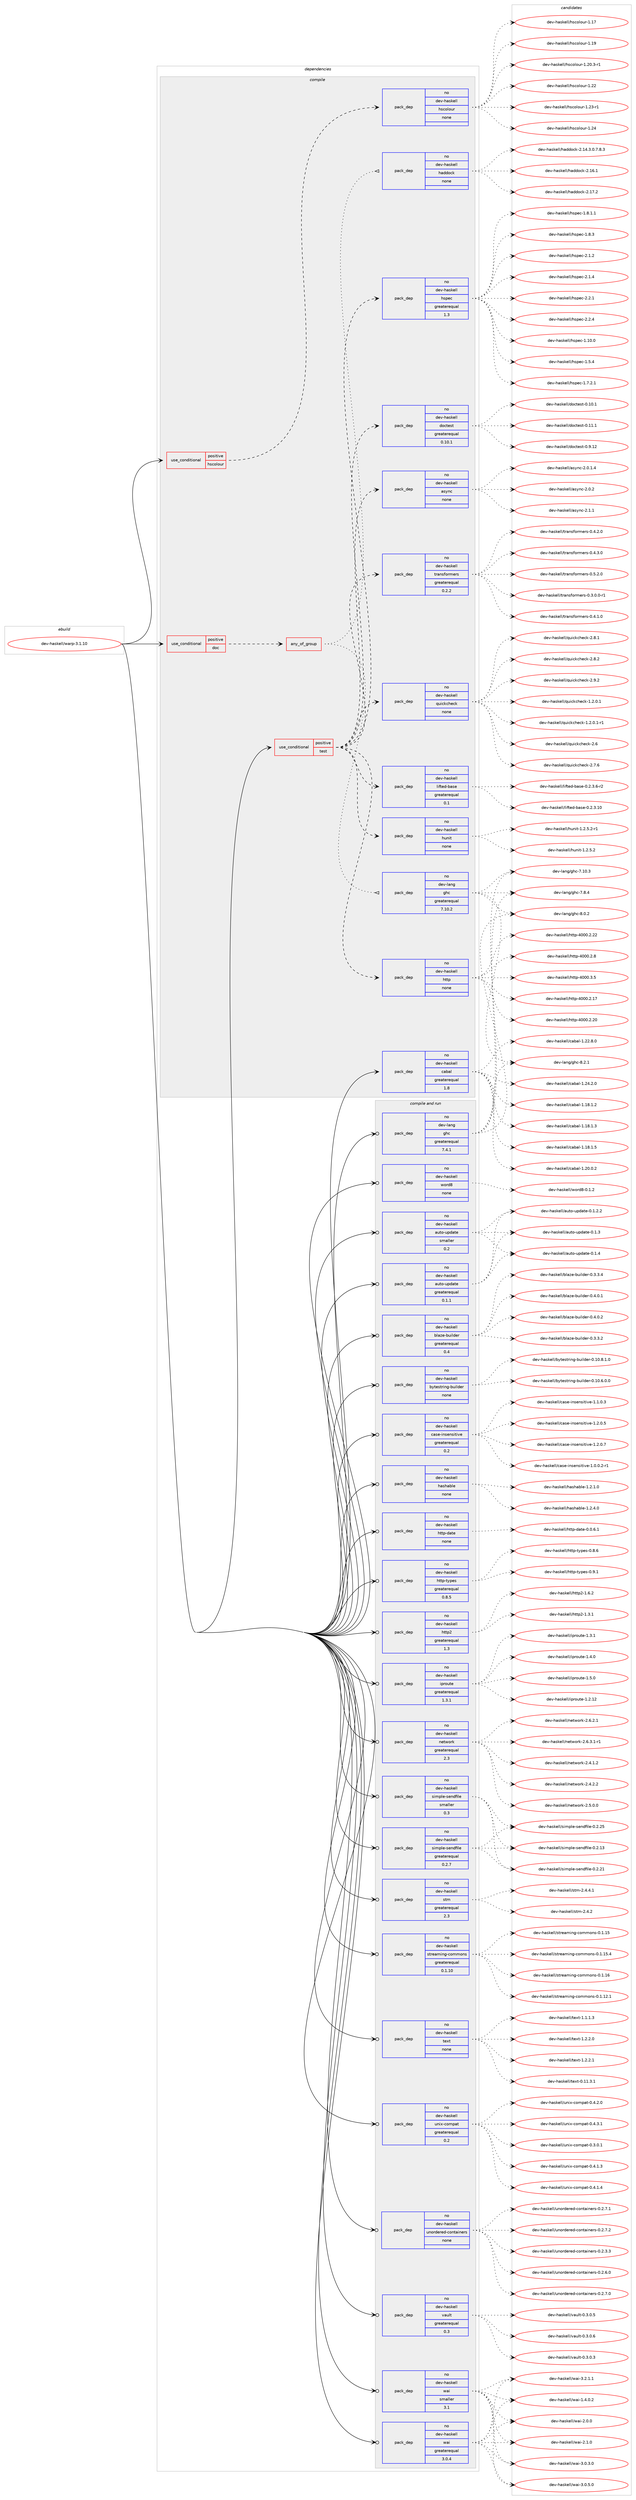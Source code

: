 digraph prolog {

# *************
# Graph options
# *************

newrank=true;
concentrate=true;
compound=true;
graph [rankdir=LR,fontname=Helvetica,fontsize=10,ranksep=1.5];#, ranksep=2.5, nodesep=0.2];
edge  [arrowhead=vee];
node  [fontname=Helvetica,fontsize=10];

# **********
# The ebuild
# **********

subgraph cluster_leftcol {
color=gray;
rank=same;
label=<<i>ebuild</i>>;
id [label="dev-haskell/warp-3.1.10", color=red, width=4, href="../dev-haskell/warp-3.1.10.svg"];
}

# ****************
# The dependencies
# ****************

subgraph cluster_midcol {
color=gray;
label=<<i>dependencies</i>>;
subgraph cluster_compile {
fillcolor="#eeeeee";
style=filled;
label=<<i>compile</i>>;
subgraph cond21349 {
dependency95780 [label=<<TABLE BORDER="0" CELLBORDER="1" CELLSPACING="0" CELLPADDING="4"><TR><TD ROWSPAN="3" CELLPADDING="10">use_conditional</TD></TR><TR><TD>positive</TD></TR><TR><TD>doc</TD></TR></TABLE>>, shape=none, color=red];
subgraph any2884 {
dependency95781 [label=<<TABLE BORDER="0" CELLBORDER="1" CELLSPACING="0" CELLPADDING="4"><TR><TD CELLPADDING="10">any_of_group</TD></TR></TABLE>>, shape=none, color=red];subgraph pack71517 {
dependency95782 [label=<<TABLE BORDER="0" CELLBORDER="1" CELLSPACING="0" CELLPADDING="4" WIDTH="220"><TR><TD ROWSPAN="6" CELLPADDING="30">pack_dep</TD></TR><TR><TD WIDTH="110">no</TD></TR><TR><TD>dev-haskell</TD></TR><TR><TD>haddock</TD></TR><TR><TD>none</TD></TR><TR><TD></TD></TR></TABLE>>, shape=none, color=blue];
}
dependency95781:e -> dependency95782:w [weight=20,style="dotted",arrowhead="oinv"];
subgraph pack71518 {
dependency95783 [label=<<TABLE BORDER="0" CELLBORDER="1" CELLSPACING="0" CELLPADDING="4" WIDTH="220"><TR><TD ROWSPAN="6" CELLPADDING="30">pack_dep</TD></TR><TR><TD WIDTH="110">no</TD></TR><TR><TD>dev-lang</TD></TR><TR><TD>ghc</TD></TR><TR><TD>greaterequal</TD></TR><TR><TD>7.10.2</TD></TR></TABLE>>, shape=none, color=blue];
}
dependency95781:e -> dependency95783:w [weight=20,style="dotted",arrowhead="oinv"];
}
dependency95780:e -> dependency95781:w [weight=20,style="dashed",arrowhead="vee"];
}
id:e -> dependency95780:w [weight=20,style="solid",arrowhead="vee"];
subgraph cond21350 {
dependency95784 [label=<<TABLE BORDER="0" CELLBORDER="1" CELLSPACING="0" CELLPADDING="4"><TR><TD ROWSPAN="3" CELLPADDING="10">use_conditional</TD></TR><TR><TD>positive</TD></TR><TR><TD>hscolour</TD></TR></TABLE>>, shape=none, color=red];
subgraph pack71519 {
dependency95785 [label=<<TABLE BORDER="0" CELLBORDER="1" CELLSPACING="0" CELLPADDING="4" WIDTH="220"><TR><TD ROWSPAN="6" CELLPADDING="30">pack_dep</TD></TR><TR><TD WIDTH="110">no</TD></TR><TR><TD>dev-haskell</TD></TR><TR><TD>hscolour</TD></TR><TR><TD>none</TD></TR><TR><TD></TD></TR></TABLE>>, shape=none, color=blue];
}
dependency95784:e -> dependency95785:w [weight=20,style="dashed",arrowhead="vee"];
}
id:e -> dependency95784:w [weight=20,style="solid",arrowhead="vee"];
subgraph cond21351 {
dependency95786 [label=<<TABLE BORDER="0" CELLBORDER="1" CELLSPACING="0" CELLPADDING="4"><TR><TD ROWSPAN="3" CELLPADDING="10">use_conditional</TD></TR><TR><TD>positive</TD></TR><TR><TD>test</TD></TR></TABLE>>, shape=none, color=red];
subgraph pack71520 {
dependency95787 [label=<<TABLE BORDER="0" CELLBORDER="1" CELLSPACING="0" CELLPADDING="4" WIDTH="220"><TR><TD ROWSPAN="6" CELLPADDING="30">pack_dep</TD></TR><TR><TD WIDTH="110">no</TD></TR><TR><TD>dev-haskell</TD></TR><TR><TD>async</TD></TR><TR><TD>none</TD></TR><TR><TD></TD></TR></TABLE>>, shape=none, color=blue];
}
dependency95786:e -> dependency95787:w [weight=20,style="dashed",arrowhead="vee"];
subgraph pack71521 {
dependency95788 [label=<<TABLE BORDER="0" CELLBORDER="1" CELLSPACING="0" CELLPADDING="4" WIDTH="220"><TR><TD ROWSPAN="6" CELLPADDING="30">pack_dep</TD></TR><TR><TD WIDTH="110">no</TD></TR><TR><TD>dev-haskell</TD></TR><TR><TD>doctest</TD></TR><TR><TD>greaterequal</TD></TR><TR><TD>0.10.1</TD></TR></TABLE>>, shape=none, color=blue];
}
dependency95786:e -> dependency95788:w [weight=20,style="dashed",arrowhead="vee"];
subgraph pack71522 {
dependency95789 [label=<<TABLE BORDER="0" CELLBORDER="1" CELLSPACING="0" CELLPADDING="4" WIDTH="220"><TR><TD ROWSPAN="6" CELLPADDING="30">pack_dep</TD></TR><TR><TD WIDTH="110">no</TD></TR><TR><TD>dev-haskell</TD></TR><TR><TD>hspec</TD></TR><TR><TD>greaterequal</TD></TR><TR><TD>1.3</TD></TR></TABLE>>, shape=none, color=blue];
}
dependency95786:e -> dependency95789:w [weight=20,style="dashed",arrowhead="vee"];
subgraph pack71523 {
dependency95790 [label=<<TABLE BORDER="0" CELLBORDER="1" CELLSPACING="0" CELLPADDING="4" WIDTH="220"><TR><TD ROWSPAN="6" CELLPADDING="30">pack_dep</TD></TR><TR><TD WIDTH="110">no</TD></TR><TR><TD>dev-haskell</TD></TR><TR><TD>http</TD></TR><TR><TD>none</TD></TR><TR><TD></TD></TR></TABLE>>, shape=none, color=blue];
}
dependency95786:e -> dependency95790:w [weight=20,style="dashed",arrowhead="vee"];
subgraph pack71524 {
dependency95791 [label=<<TABLE BORDER="0" CELLBORDER="1" CELLSPACING="0" CELLPADDING="4" WIDTH="220"><TR><TD ROWSPAN="6" CELLPADDING="30">pack_dep</TD></TR><TR><TD WIDTH="110">no</TD></TR><TR><TD>dev-haskell</TD></TR><TR><TD>hunit</TD></TR><TR><TD>none</TD></TR><TR><TD></TD></TR></TABLE>>, shape=none, color=blue];
}
dependency95786:e -> dependency95791:w [weight=20,style="dashed",arrowhead="vee"];
subgraph pack71525 {
dependency95792 [label=<<TABLE BORDER="0" CELLBORDER="1" CELLSPACING="0" CELLPADDING="4" WIDTH="220"><TR><TD ROWSPAN="6" CELLPADDING="30">pack_dep</TD></TR><TR><TD WIDTH="110">no</TD></TR><TR><TD>dev-haskell</TD></TR><TR><TD>lifted-base</TD></TR><TR><TD>greaterequal</TD></TR><TR><TD>0.1</TD></TR></TABLE>>, shape=none, color=blue];
}
dependency95786:e -> dependency95792:w [weight=20,style="dashed",arrowhead="vee"];
subgraph pack71526 {
dependency95793 [label=<<TABLE BORDER="0" CELLBORDER="1" CELLSPACING="0" CELLPADDING="4" WIDTH="220"><TR><TD ROWSPAN="6" CELLPADDING="30">pack_dep</TD></TR><TR><TD WIDTH="110">no</TD></TR><TR><TD>dev-haskell</TD></TR><TR><TD>quickcheck</TD></TR><TR><TD>none</TD></TR><TR><TD></TD></TR></TABLE>>, shape=none, color=blue];
}
dependency95786:e -> dependency95793:w [weight=20,style="dashed",arrowhead="vee"];
subgraph pack71527 {
dependency95794 [label=<<TABLE BORDER="0" CELLBORDER="1" CELLSPACING="0" CELLPADDING="4" WIDTH="220"><TR><TD ROWSPAN="6" CELLPADDING="30">pack_dep</TD></TR><TR><TD WIDTH="110">no</TD></TR><TR><TD>dev-haskell</TD></TR><TR><TD>transformers</TD></TR><TR><TD>greaterequal</TD></TR><TR><TD>0.2.2</TD></TR></TABLE>>, shape=none, color=blue];
}
dependency95786:e -> dependency95794:w [weight=20,style="dashed",arrowhead="vee"];
}
id:e -> dependency95786:w [weight=20,style="solid",arrowhead="vee"];
subgraph pack71528 {
dependency95795 [label=<<TABLE BORDER="0" CELLBORDER="1" CELLSPACING="0" CELLPADDING="4" WIDTH="220"><TR><TD ROWSPAN="6" CELLPADDING="30">pack_dep</TD></TR><TR><TD WIDTH="110">no</TD></TR><TR><TD>dev-haskell</TD></TR><TR><TD>cabal</TD></TR><TR><TD>greaterequal</TD></TR><TR><TD>1.8</TD></TR></TABLE>>, shape=none, color=blue];
}
id:e -> dependency95795:w [weight=20,style="solid",arrowhead="vee"];
}
subgraph cluster_compileandrun {
fillcolor="#eeeeee";
style=filled;
label=<<i>compile and run</i>>;
subgraph pack71529 {
dependency95796 [label=<<TABLE BORDER="0" CELLBORDER="1" CELLSPACING="0" CELLPADDING="4" WIDTH="220"><TR><TD ROWSPAN="6" CELLPADDING="30">pack_dep</TD></TR><TR><TD WIDTH="110">no</TD></TR><TR><TD>dev-haskell</TD></TR><TR><TD>auto-update</TD></TR><TR><TD>greaterequal</TD></TR><TR><TD>0.1.1</TD></TR></TABLE>>, shape=none, color=blue];
}
id:e -> dependency95796:w [weight=20,style="solid",arrowhead="odotvee"];
subgraph pack71530 {
dependency95797 [label=<<TABLE BORDER="0" CELLBORDER="1" CELLSPACING="0" CELLPADDING="4" WIDTH="220"><TR><TD ROWSPAN="6" CELLPADDING="30">pack_dep</TD></TR><TR><TD WIDTH="110">no</TD></TR><TR><TD>dev-haskell</TD></TR><TR><TD>auto-update</TD></TR><TR><TD>smaller</TD></TR><TR><TD>0.2</TD></TR></TABLE>>, shape=none, color=blue];
}
id:e -> dependency95797:w [weight=20,style="solid",arrowhead="odotvee"];
subgraph pack71531 {
dependency95798 [label=<<TABLE BORDER="0" CELLBORDER="1" CELLSPACING="0" CELLPADDING="4" WIDTH="220"><TR><TD ROWSPAN="6" CELLPADDING="30">pack_dep</TD></TR><TR><TD WIDTH="110">no</TD></TR><TR><TD>dev-haskell</TD></TR><TR><TD>blaze-builder</TD></TR><TR><TD>greaterequal</TD></TR><TR><TD>0.4</TD></TR></TABLE>>, shape=none, color=blue];
}
id:e -> dependency95798:w [weight=20,style="solid",arrowhead="odotvee"];
subgraph pack71532 {
dependency95799 [label=<<TABLE BORDER="0" CELLBORDER="1" CELLSPACING="0" CELLPADDING="4" WIDTH="220"><TR><TD ROWSPAN="6" CELLPADDING="30">pack_dep</TD></TR><TR><TD WIDTH="110">no</TD></TR><TR><TD>dev-haskell</TD></TR><TR><TD>bytestring-builder</TD></TR><TR><TD>none</TD></TR><TR><TD></TD></TR></TABLE>>, shape=none, color=blue];
}
id:e -> dependency95799:w [weight=20,style="solid",arrowhead="odotvee"];
subgraph pack71533 {
dependency95800 [label=<<TABLE BORDER="0" CELLBORDER="1" CELLSPACING="0" CELLPADDING="4" WIDTH="220"><TR><TD ROWSPAN="6" CELLPADDING="30">pack_dep</TD></TR><TR><TD WIDTH="110">no</TD></TR><TR><TD>dev-haskell</TD></TR><TR><TD>case-insensitive</TD></TR><TR><TD>greaterequal</TD></TR><TR><TD>0.2</TD></TR></TABLE>>, shape=none, color=blue];
}
id:e -> dependency95800:w [weight=20,style="solid",arrowhead="odotvee"];
subgraph pack71534 {
dependency95801 [label=<<TABLE BORDER="0" CELLBORDER="1" CELLSPACING="0" CELLPADDING="4" WIDTH="220"><TR><TD ROWSPAN="6" CELLPADDING="30">pack_dep</TD></TR><TR><TD WIDTH="110">no</TD></TR><TR><TD>dev-haskell</TD></TR><TR><TD>hashable</TD></TR><TR><TD>none</TD></TR><TR><TD></TD></TR></TABLE>>, shape=none, color=blue];
}
id:e -> dependency95801:w [weight=20,style="solid",arrowhead="odotvee"];
subgraph pack71535 {
dependency95802 [label=<<TABLE BORDER="0" CELLBORDER="1" CELLSPACING="0" CELLPADDING="4" WIDTH="220"><TR><TD ROWSPAN="6" CELLPADDING="30">pack_dep</TD></TR><TR><TD WIDTH="110">no</TD></TR><TR><TD>dev-haskell</TD></TR><TR><TD>http-date</TD></TR><TR><TD>none</TD></TR><TR><TD></TD></TR></TABLE>>, shape=none, color=blue];
}
id:e -> dependency95802:w [weight=20,style="solid",arrowhead="odotvee"];
subgraph pack71536 {
dependency95803 [label=<<TABLE BORDER="0" CELLBORDER="1" CELLSPACING="0" CELLPADDING="4" WIDTH="220"><TR><TD ROWSPAN="6" CELLPADDING="30">pack_dep</TD></TR><TR><TD WIDTH="110">no</TD></TR><TR><TD>dev-haskell</TD></TR><TR><TD>http-types</TD></TR><TR><TD>greaterequal</TD></TR><TR><TD>0.8.5</TD></TR></TABLE>>, shape=none, color=blue];
}
id:e -> dependency95803:w [weight=20,style="solid",arrowhead="odotvee"];
subgraph pack71537 {
dependency95804 [label=<<TABLE BORDER="0" CELLBORDER="1" CELLSPACING="0" CELLPADDING="4" WIDTH="220"><TR><TD ROWSPAN="6" CELLPADDING="30">pack_dep</TD></TR><TR><TD WIDTH="110">no</TD></TR><TR><TD>dev-haskell</TD></TR><TR><TD>http2</TD></TR><TR><TD>greaterequal</TD></TR><TR><TD>1.3</TD></TR></TABLE>>, shape=none, color=blue];
}
id:e -> dependency95804:w [weight=20,style="solid",arrowhead="odotvee"];
subgraph pack71538 {
dependency95805 [label=<<TABLE BORDER="0" CELLBORDER="1" CELLSPACING="0" CELLPADDING="4" WIDTH="220"><TR><TD ROWSPAN="6" CELLPADDING="30">pack_dep</TD></TR><TR><TD WIDTH="110">no</TD></TR><TR><TD>dev-haskell</TD></TR><TR><TD>iproute</TD></TR><TR><TD>greaterequal</TD></TR><TR><TD>1.3.1</TD></TR></TABLE>>, shape=none, color=blue];
}
id:e -> dependency95805:w [weight=20,style="solid",arrowhead="odotvee"];
subgraph pack71539 {
dependency95806 [label=<<TABLE BORDER="0" CELLBORDER="1" CELLSPACING="0" CELLPADDING="4" WIDTH="220"><TR><TD ROWSPAN="6" CELLPADDING="30">pack_dep</TD></TR><TR><TD WIDTH="110">no</TD></TR><TR><TD>dev-haskell</TD></TR><TR><TD>network</TD></TR><TR><TD>greaterequal</TD></TR><TR><TD>2.3</TD></TR></TABLE>>, shape=none, color=blue];
}
id:e -> dependency95806:w [weight=20,style="solid",arrowhead="odotvee"];
subgraph pack71540 {
dependency95807 [label=<<TABLE BORDER="0" CELLBORDER="1" CELLSPACING="0" CELLPADDING="4" WIDTH="220"><TR><TD ROWSPAN="6" CELLPADDING="30">pack_dep</TD></TR><TR><TD WIDTH="110">no</TD></TR><TR><TD>dev-haskell</TD></TR><TR><TD>simple-sendfile</TD></TR><TR><TD>greaterequal</TD></TR><TR><TD>0.2.7</TD></TR></TABLE>>, shape=none, color=blue];
}
id:e -> dependency95807:w [weight=20,style="solid",arrowhead="odotvee"];
subgraph pack71541 {
dependency95808 [label=<<TABLE BORDER="0" CELLBORDER="1" CELLSPACING="0" CELLPADDING="4" WIDTH="220"><TR><TD ROWSPAN="6" CELLPADDING="30">pack_dep</TD></TR><TR><TD WIDTH="110">no</TD></TR><TR><TD>dev-haskell</TD></TR><TR><TD>simple-sendfile</TD></TR><TR><TD>smaller</TD></TR><TR><TD>0.3</TD></TR></TABLE>>, shape=none, color=blue];
}
id:e -> dependency95808:w [weight=20,style="solid",arrowhead="odotvee"];
subgraph pack71542 {
dependency95809 [label=<<TABLE BORDER="0" CELLBORDER="1" CELLSPACING="0" CELLPADDING="4" WIDTH="220"><TR><TD ROWSPAN="6" CELLPADDING="30">pack_dep</TD></TR><TR><TD WIDTH="110">no</TD></TR><TR><TD>dev-haskell</TD></TR><TR><TD>stm</TD></TR><TR><TD>greaterequal</TD></TR><TR><TD>2.3</TD></TR></TABLE>>, shape=none, color=blue];
}
id:e -> dependency95809:w [weight=20,style="solid",arrowhead="odotvee"];
subgraph pack71543 {
dependency95810 [label=<<TABLE BORDER="0" CELLBORDER="1" CELLSPACING="0" CELLPADDING="4" WIDTH="220"><TR><TD ROWSPAN="6" CELLPADDING="30">pack_dep</TD></TR><TR><TD WIDTH="110">no</TD></TR><TR><TD>dev-haskell</TD></TR><TR><TD>streaming-commons</TD></TR><TR><TD>greaterequal</TD></TR><TR><TD>0.1.10</TD></TR></TABLE>>, shape=none, color=blue];
}
id:e -> dependency95810:w [weight=20,style="solid",arrowhead="odotvee"];
subgraph pack71544 {
dependency95811 [label=<<TABLE BORDER="0" CELLBORDER="1" CELLSPACING="0" CELLPADDING="4" WIDTH="220"><TR><TD ROWSPAN="6" CELLPADDING="30">pack_dep</TD></TR><TR><TD WIDTH="110">no</TD></TR><TR><TD>dev-haskell</TD></TR><TR><TD>text</TD></TR><TR><TD>none</TD></TR><TR><TD></TD></TR></TABLE>>, shape=none, color=blue];
}
id:e -> dependency95811:w [weight=20,style="solid",arrowhead="odotvee"];
subgraph pack71545 {
dependency95812 [label=<<TABLE BORDER="0" CELLBORDER="1" CELLSPACING="0" CELLPADDING="4" WIDTH="220"><TR><TD ROWSPAN="6" CELLPADDING="30">pack_dep</TD></TR><TR><TD WIDTH="110">no</TD></TR><TR><TD>dev-haskell</TD></TR><TR><TD>unix-compat</TD></TR><TR><TD>greaterequal</TD></TR><TR><TD>0.2</TD></TR></TABLE>>, shape=none, color=blue];
}
id:e -> dependency95812:w [weight=20,style="solid",arrowhead="odotvee"];
subgraph pack71546 {
dependency95813 [label=<<TABLE BORDER="0" CELLBORDER="1" CELLSPACING="0" CELLPADDING="4" WIDTH="220"><TR><TD ROWSPAN="6" CELLPADDING="30">pack_dep</TD></TR><TR><TD WIDTH="110">no</TD></TR><TR><TD>dev-haskell</TD></TR><TR><TD>unordered-containers</TD></TR><TR><TD>none</TD></TR><TR><TD></TD></TR></TABLE>>, shape=none, color=blue];
}
id:e -> dependency95813:w [weight=20,style="solid",arrowhead="odotvee"];
subgraph pack71547 {
dependency95814 [label=<<TABLE BORDER="0" CELLBORDER="1" CELLSPACING="0" CELLPADDING="4" WIDTH="220"><TR><TD ROWSPAN="6" CELLPADDING="30">pack_dep</TD></TR><TR><TD WIDTH="110">no</TD></TR><TR><TD>dev-haskell</TD></TR><TR><TD>vault</TD></TR><TR><TD>greaterequal</TD></TR><TR><TD>0.3</TD></TR></TABLE>>, shape=none, color=blue];
}
id:e -> dependency95814:w [weight=20,style="solid",arrowhead="odotvee"];
subgraph pack71548 {
dependency95815 [label=<<TABLE BORDER="0" CELLBORDER="1" CELLSPACING="0" CELLPADDING="4" WIDTH="220"><TR><TD ROWSPAN="6" CELLPADDING="30">pack_dep</TD></TR><TR><TD WIDTH="110">no</TD></TR><TR><TD>dev-haskell</TD></TR><TR><TD>wai</TD></TR><TR><TD>greaterequal</TD></TR><TR><TD>3.0.4</TD></TR></TABLE>>, shape=none, color=blue];
}
id:e -> dependency95815:w [weight=20,style="solid",arrowhead="odotvee"];
subgraph pack71549 {
dependency95816 [label=<<TABLE BORDER="0" CELLBORDER="1" CELLSPACING="0" CELLPADDING="4" WIDTH="220"><TR><TD ROWSPAN="6" CELLPADDING="30">pack_dep</TD></TR><TR><TD WIDTH="110">no</TD></TR><TR><TD>dev-haskell</TD></TR><TR><TD>wai</TD></TR><TR><TD>smaller</TD></TR><TR><TD>3.1</TD></TR></TABLE>>, shape=none, color=blue];
}
id:e -> dependency95816:w [weight=20,style="solid",arrowhead="odotvee"];
subgraph pack71550 {
dependency95817 [label=<<TABLE BORDER="0" CELLBORDER="1" CELLSPACING="0" CELLPADDING="4" WIDTH="220"><TR><TD ROWSPAN="6" CELLPADDING="30">pack_dep</TD></TR><TR><TD WIDTH="110">no</TD></TR><TR><TD>dev-haskell</TD></TR><TR><TD>word8</TD></TR><TR><TD>none</TD></TR><TR><TD></TD></TR></TABLE>>, shape=none, color=blue];
}
id:e -> dependency95817:w [weight=20,style="solid",arrowhead="odotvee"];
subgraph pack71551 {
dependency95818 [label=<<TABLE BORDER="0" CELLBORDER="1" CELLSPACING="0" CELLPADDING="4" WIDTH="220"><TR><TD ROWSPAN="6" CELLPADDING="30">pack_dep</TD></TR><TR><TD WIDTH="110">no</TD></TR><TR><TD>dev-lang</TD></TR><TR><TD>ghc</TD></TR><TR><TD>greaterequal</TD></TR><TR><TD>7.4.1</TD></TR></TABLE>>, shape=none, color=blue];
}
id:e -> dependency95818:w [weight=20,style="solid",arrowhead="odotvee"];
}
subgraph cluster_run {
fillcolor="#eeeeee";
style=filled;
label=<<i>run</i>>;
}
}

# **************
# The candidates
# **************

subgraph cluster_choices {
rank=same;
color=gray;
label=<<i>candidates</i>>;

subgraph choice71517 {
color=black;
nodesep=1;
choice1001011184510497115107101108108471049710010011199107455046495246514648465546564651 [label="dev-haskell/haddock-2.14.3.0.7.8.3", color=red, width=4,href="../dev-haskell/haddock-2.14.3.0.7.8.3.svg"];
choice100101118451049711510710110810847104971001001119910745504649544649 [label="dev-haskell/haddock-2.16.1", color=red, width=4,href="../dev-haskell/haddock-2.16.1.svg"];
choice100101118451049711510710110810847104971001001119910745504649554650 [label="dev-haskell/haddock-2.17.2", color=red, width=4,href="../dev-haskell/haddock-2.17.2.svg"];
dependency95782:e -> choice1001011184510497115107101108108471049710010011199107455046495246514648465546564651:w [style=dotted,weight="100"];
dependency95782:e -> choice100101118451049711510710110810847104971001001119910745504649544649:w [style=dotted,weight="100"];
dependency95782:e -> choice100101118451049711510710110810847104971001001119910745504649554650:w [style=dotted,weight="100"];
}
subgraph choice71518 {
color=black;
nodesep=1;
choice1001011184510897110103471031049945554649484651 [label="dev-lang/ghc-7.10.3", color=red, width=4,href="../dev-lang/ghc-7.10.3.svg"];
choice10010111845108971101034710310499455546564652 [label="dev-lang/ghc-7.8.4", color=red, width=4,href="../dev-lang/ghc-7.8.4.svg"];
choice10010111845108971101034710310499455646484650 [label="dev-lang/ghc-8.0.2", color=red, width=4,href="../dev-lang/ghc-8.0.2.svg"];
choice10010111845108971101034710310499455646504649 [label="dev-lang/ghc-8.2.1", color=red, width=4,href="../dev-lang/ghc-8.2.1.svg"];
dependency95783:e -> choice1001011184510897110103471031049945554649484651:w [style=dotted,weight="100"];
dependency95783:e -> choice10010111845108971101034710310499455546564652:w [style=dotted,weight="100"];
dependency95783:e -> choice10010111845108971101034710310499455646484650:w [style=dotted,weight="100"];
dependency95783:e -> choice10010111845108971101034710310499455646504649:w [style=dotted,weight="100"];
}
subgraph choice71519 {
color=black;
nodesep=1;
choice100101118451049711510710110810847104115991111081111171144549464955 [label="dev-haskell/hscolour-1.17", color=red, width=4,href="../dev-haskell/hscolour-1.17.svg"];
choice100101118451049711510710110810847104115991111081111171144549464957 [label="dev-haskell/hscolour-1.19", color=red, width=4,href="../dev-haskell/hscolour-1.19.svg"];
choice10010111845104971151071011081084710411599111108111117114454946504846514511449 [label="dev-haskell/hscolour-1.20.3-r1", color=red, width=4,href="../dev-haskell/hscolour-1.20.3-r1.svg"];
choice100101118451049711510710110810847104115991111081111171144549465050 [label="dev-haskell/hscolour-1.22", color=red, width=4,href="../dev-haskell/hscolour-1.22.svg"];
choice1001011184510497115107101108108471041159911110811111711445494650514511449 [label="dev-haskell/hscolour-1.23-r1", color=red, width=4,href="../dev-haskell/hscolour-1.23-r1.svg"];
choice100101118451049711510710110810847104115991111081111171144549465052 [label="dev-haskell/hscolour-1.24", color=red, width=4,href="../dev-haskell/hscolour-1.24.svg"];
dependency95785:e -> choice100101118451049711510710110810847104115991111081111171144549464955:w [style=dotted,weight="100"];
dependency95785:e -> choice100101118451049711510710110810847104115991111081111171144549464957:w [style=dotted,weight="100"];
dependency95785:e -> choice10010111845104971151071011081084710411599111108111117114454946504846514511449:w [style=dotted,weight="100"];
dependency95785:e -> choice100101118451049711510710110810847104115991111081111171144549465050:w [style=dotted,weight="100"];
dependency95785:e -> choice1001011184510497115107101108108471041159911110811111711445494650514511449:w [style=dotted,weight="100"];
dependency95785:e -> choice100101118451049711510710110810847104115991111081111171144549465052:w [style=dotted,weight="100"];
}
subgraph choice71520 {
color=black;
nodesep=1;
choice10010111845104971151071011081084797115121110994550464846494652 [label="dev-haskell/async-2.0.1.4", color=red, width=4,href="../dev-haskell/async-2.0.1.4.svg"];
choice1001011184510497115107101108108479711512111099455046484650 [label="dev-haskell/async-2.0.2", color=red, width=4,href="../dev-haskell/async-2.0.2.svg"];
choice1001011184510497115107101108108479711512111099455046494649 [label="dev-haskell/async-2.1.1", color=red, width=4,href="../dev-haskell/async-2.1.1.svg"];
dependency95787:e -> choice10010111845104971151071011081084797115121110994550464846494652:w [style=dotted,weight="100"];
dependency95787:e -> choice1001011184510497115107101108108479711512111099455046484650:w [style=dotted,weight="100"];
dependency95787:e -> choice1001011184510497115107101108108479711512111099455046494649:w [style=dotted,weight="100"];
}
subgraph choice71521 {
color=black;
nodesep=1;
choice1001011184510497115107101108108471001119911610111511645484649484649 [label="dev-haskell/doctest-0.10.1", color=red, width=4,href="../dev-haskell/doctest-0.10.1.svg"];
choice1001011184510497115107101108108471001119911610111511645484649494649 [label="dev-haskell/doctest-0.11.1", color=red, width=4,href="../dev-haskell/doctest-0.11.1.svg"];
choice1001011184510497115107101108108471001119911610111511645484657464950 [label="dev-haskell/doctest-0.9.12", color=red, width=4,href="../dev-haskell/doctest-0.9.12.svg"];
dependency95788:e -> choice1001011184510497115107101108108471001119911610111511645484649484649:w [style=dotted,weight="100"];
dependency95788:e -> choice1001011184510497115107101108108471001119911610111511645484649494649:w [style=dotted,weight="100"];
dependency95788:e -> choice1001011184510497115107101108108471001119911610111511645484657464950:w [style=dotted,weight="100"];
}
subgraph choice71522 {
color=black;
nodesep=1;
choice1001011184510497115107101108108471041151121019945494649484648 [label="dev-haskell/hspec-1.10.0", color=red, width=4,href="../dev-haskell/hspec-1.10.0.svg"];
choice10010111845104971151071011081084710411511210199454946534652 [label="dev-haskell/hspec-1.5.4", color=red, width=4,href="../dev-haskell/hspec-1.5.4.svg"];
choice100101118451049711510710110810847104115112101994549465546504649 [label="dev-haskell/hspec-1.7.2.1", color=red, width=4,href="../dev-haskell/hspec-1.7.2.1.svg"];
choice100101118451049711510710110810847104115112101994549465646494649 [label="dev-haskell/hspec-1.8.1.1", color=red, width=4,href="../dev-haskell/hspec-1.8.1.1.svg"];
choice10010111845104971151071011081084710411511210199454946564651 [label="dev-haskell/hspec-1.8.3", color=red, width=4,href="../dev-haskell/hspec-1.8.3.svg"];
choice10010111845104971151071011081084710411511210199455046494650 [label="dev-haskell/hspec-2.1.2", color=red, width=4,href="../dev-haskell/hspec-2.1.2.svg"];
choice10010111845104971151071011081084710411511210199455046494652 [label="dev-haskell/hspec-2.1.4", color=red, width=4,href="../dev-haskell/hspec-2.1.4.svg"];
choice10010111845104971151071011081084710411511210199455046504649 [label="dev-haskell/hspec-2.2.1", color=red, width=4,href="../dev-haskell/hspec-2.2.1.svg"];
choice10010111845104971151071011081084710411511210199455046504652 [label="dev-haskell/hspec-2.2.4", color=red, width=4,href="../dev-haskell/hspec-2.2.4.svg"];
dependency95789:e -> choice1001011184510497115107101108108471041151121019945494649484648:w [style=dotted,weight="100"];
dependency95789:e -> choice10010111845104971151071011081084710411511210199454946534652:w [style=dotted,weight="100"];
dependency95789:e -> choice100101118451049711510710110810847104115112101994549465546504649:w [style=dotted,weight="100"];
dependency95789:e -> choice100101118451049711510710110810847104115112101994549465646494649:w [style=dotted,weight="100"];
dependency95789:e -> choice10010111845104971151071011081084710411511210199454946564651:w [style=dotted,weight="100"];
dependency95789:e -> choice10010111845104971151071011081084710411511210199455046494650:w [style=dotted,weight="100"];
dependency95789:e -> choice10010111845104971151071011081084710411511210199455046494652:w [style=dotted,weight="100"];
dependency95789:e -> choice10010111845104971151071011081084710411511210199455046504649:w [style=dotted,weight="100"];
dependency95789:e -> choice10010111845104971151071011081084710411511210199455046504652:w [style=dotted,weight="100"];
}
subgraph choice71523 {
color=black;
nodesep=1;
choice10010111845104971151071011081084710411611611245524848484650464955 [label="dev-haskell/http-4000.2.17", color=red, width=4,href="../dev-haskell/http-4000.2.17.svg"];
choice10010111845104971151071011081084710411611611245524848484650465048 [label="dev-haskell/http-4000.2.20", color=red, width=4,href="../dev-haskell/http-4000.2.20.svg"];
choice10010111845104971151071011081084710411611611245524848484650465050 [label="dev-haskell/http-4000.2.22", color=red, width=4,href="../dev-haskell/http-4000.2.22.svg"];
choice100101118451049711510710110810847104116116112455248484846504656 [label="dev-haskell/http-4000.2.8", color=red, width=4,href="../dev-haskell/http-4000.2.8.svg"];
choice100101118451049711510710110810847104116116112455248484846514653 [label="dev-haskell/http-4000.3.5", color=red, width=4,href="../dev-haskell/http-4000.3.5.svg"];
dependency95790:e -> choice10010111845104971151071011081084710411611611245524848484650464955:w [style=dotted,weight="100"];
dependency95790:e -> choice10010111845104971151071011081084710411611611245524848484650465048:w [style=dotted,weight="100"];
dependency95790:e -> choice10010111845104971151071011081084710411611611245524848484650465050:w [style=dotted,weight="100"];
dependency95790:e -> choice100101118451049711510710110810847104116116112455248484846504656:w [style=dotted,weight="100"];
dependency95790:e -> choice100101118451049711510710110810847104116116112455248484846514653:w [style=dotted,weight="100"];
}
subgraph choice71524 {
color=black;
nodesep=1;
choice1001011184510497115107101108108471041171101051164549465046534650 [label="dev-haskell/hunit-1.2.5.2", color=red, width=4,href="../dev-haskell/hunit-1.2.5.2.svg"];
choice10010111845104971151071011081084710411711010511645494650465346504511449 [label="dev-haskell/hunit-1.2.5.2-r1", color=red, width=4,href="../dev-haskell/hunit-1.2.5.2-r1.svg"];
dependency95791:e -> choice1001011184510497115107101108108471041171101051164549465046534650:w [style=dotted,weight="100"];
dependency95791:e -> choice10010111845104971151071011081084710411711010511645494650465346504511449:w [style=dotted,weight="100"];
}
subgraph choice71525 {
color=black;
nodesep=1;
choice100101118451049711510710110810847108105102116101100459897115101454846504651464948 [label="dev-haskell/lifted-base-0.2.3.10", color=red, width=4,href="../dev-haskell/lifted-base-0.2.3.10.svg"];
choice10010111845104971151071011081084710810510211610110045989711510145484650465146544511450 [label="dev-haskell/lifted-base-0.2.3.6-r2", color=red, width=4,href="../dev-haskell/lifted-base-0.2.3.6-r2.svg"];
dependency95792:e -> choice100101118451049711510710110810847108105102116101100459897115101454846504651464948:w [style=dotted,weight="100"];
dependency95792:e -> choice10010111845104971151071011081084710810510211610110045989711510145484650465146544511450:w [style=dotted,weight="100"];
}
subgraph choice71526 {
color=black;
nodesep=1;
choice1001011184510497115107101108108471131171059910799104101991074549465046484649 [label="dev-haskell/quickcheck-1.2.0.1", color=red, width=4,href="../dev-haskell/quickcheck-1.2.0.1.svg"];
choice10010111845104971151071011081084711311710599107991041019910745494650464846494511449 [label="dev-haskell/quickcheck-1.2.0.1-r1", color=red, width=4,href="../dev-haskell/quickcheck-1.2.0.1-r1.svg"];
choice10010111845104971151071011081084711311710599107991041019910745504654 [label="dev-haskell/quickcheck-2.6", color=red, width=4,href="../dev-haskell/quickcheck-2.6.svg"];
choice100101118451049711510710110810847113117105991079910410199107455046554654 [label="dev-haskell/quickcheck-2.7.6", color=red, width=4,href="../dev-haskell/quickcheck-2.7.6.svg"];
choice100101118451049711510710110810847113117105991079910410199107455046564649 [label="dev-haskell/quickcheck-2.8.1", color=red, width=4,href="../dev-haskell/quickcheck-2.8.1.svg"];
choice100101118451049711510710110810847113117105991079910410199107455046564650 [label="dev-haskell/quickcheck-2.8.2", color=red, width=4,href="../dev-haskell/quickcheck-2.8.2.svg"];
choice100101118451049711510710110810847113117105991079910410199107455046574650 [label="dev-haskell/quickcheck-2.9.2", color=red, width=4,href="../dev-haskell/quickcheck-2.9.2.svg"];
dependency95793:e -> choice1001011184510497115107101108108471131171059910799104101991074549465046484649:w [style=dotted,weight="100"];
dependency95793:e -> choice10010111845104971151071011081084711311710599107991041019910745494650464846494511449:w [style=dotted,weight="100"];
dependency95793:e -> choice10010111845104971151071011081084711311710599107991041019910745504654:w [style=dotted,weight="100"];
dependency95793:e -> choice100101118451049711510710110810847113117105991079910410199107455046554654:w [style=dotted,weight="100"];
dependency95793:e -> choice100101118451049711510710110810847113117105991079910410199107455046564649:w [style=dotted,weight="100"];
dependency95793:e -> choice100101118451049711510710110810847113117105991079910410199107455046564650:w [style=dotted,weight="100"];
dependency95793:e -> choice100101118451049711510710110810847113117105991079910410199107455046574650:w [style=dotted,weight="100"];
}
subgraph choice71527 {
color=black;
nodesep=1;
choice1001011184510497115107101108108471161149711011510211111410910111411545484651464846484511449 [label="dev-haskell/transformers-0.3.0.0-r1", color=red, width=4,href="../dev-haskell/transformers-0.3.0.0-r1.svg"];
choice100101118451049711510710110810847116114971101151021111141091011141154548465246494648 [label="dev-haskell/transformers-0.4.1.0", color=red, width=4,href="../dev-haskell/transformers-0.4.1.0.svg"];
choice100101118451049711510710110810847116114971101151021111141091011141154548465246504648 [label="dev-haskell/transformers-0.4.2.0", color=red, width=4,href="../dev-haskell/transformers-0.4.2.0.svg"];
choice100101118451049711510710110810847116114971101151021111141091011141154548465246514648 [label="dev-haskell/transformers-0.4.3.0", color=red, width=4,href="../dev-haskell/transformers-0.4.3.0.svg"];
choice100101118451049711510710110810847116114971101151021111141091011141154548465346504648 [label="dev-haskell/transformers-0.5.2.0", color=red, width=4,href="../dev-haskell/transformers-0.5.2.0.svg"];
dependency95794:e -> choice1001011184510497115107101108108471161149711011510211111410910111411545484651464846484511449:w [style=dotted,weight="100"];
dependency95794:e -> choice100101118451049711510710110810847116114971101151021111141091011141154548465246494648:w [style=dotted,weight="100"];
dependency95794:e -> choice100101118451049711510710110810847116114971101151021111141091011141154548465246504648:w [style=dotted,weight="100"];
dependency95794:e -> choice100101118451049711510710110810847116114971101151021111141091011141154548465246514648:w [style=dotted,weight="100"];
dependency95794:e -> choice100101118451049711510710110810847116114971101151021111141091011141154548465346504648:w [style=dotted,weight="100"];
}
subgraph choice71528 {
color=black;
nodesep=1;
choice10010111845104971151071011081084799979897108454946495646494650 [label="dev-haskell/cabal-1.18.1.2", color=red, width=4,href="../dev-haskell/cabal-1.18.1.2.svg"];
choice10010111845104971151071011081084799979897108454946495646494651 [label="dev-haskell/cabal-1.18.1.3", color=red, width=4,href="../dev-haskell/cabal-1.18.1.3.svg"];
choice10010111845104971151071011081084799979897108454946495646494653 [label="dev-haskell/cabal-1.18.1.5", color=red, width=4,href="../dev-haskell/cabal-1.18.1.5.svg"];
choice10010111845104971151071011081084799979897108454946504846484650 [label="dev-haskell/cabal-1.20.0.2", color=red, width=4,href="../dev-haskell/cabal-1.20.0.2.svg"];
choice10010111845104971151071011081084799979897108454946505046564648 [label="dev-haskell/cabal-1.22.8.0", color=red, width=4,href="../dev-haskell/cabal-1.22.8.0.svg"];
choice10010111845104971151071011081084799979897108454946505246504648 [label="dev-haskell/cabal-1.24.2.0", color=red, width=4,href="../dev-haskell/cabal-1.24.2.0.svg"];
dependency95795:e -> choice10010111845104971151071011081084799979897108454946495646494650:w [style=dotted,weight="100"];
dependency95795:e -> choice10010111845104971151071011081084799979897108454946495646494651:w [style=dotted,weight="100"];
dependency95795:e -> choice10010111845104971151071011081084799979897108454946495646494653:w [style=dotted,weight="100"];
dependency95795:e -> choice10010111845104971151071011081084799979897108454946504846484650:w [style=dotted,weight="100"];
dependency95795:e -> choice10010111845104971151071011081084799979897108454946505046564648:w [style=dotted,weight="100"];
dependency95795:e -> choice10010111845104971151071011081084799979897108454946505246504648:w [style=dotted,weight="100"];
}
subgraph choice71529 {
color=black;
nodesep=1;
choice1001011184510497115107101108108479711711611145117112100971161014548464946504650 [label="dev-haskell/auto-update-0.1.2.2", color=red, width=4,href="../dev-haskell/auto-update-0.1.2.2.svg"];
choice100101118451049711510710110810847971171161114511711210097116101454846494651 [label="dev-haskell/auto-update-0.1.3", color=red, width=4,href="../dev-haskell/auto-update-0.1.3.svg"];
choice100101118451049711510710110810847971171161114511711210097116101454846494652 [label="dev-haskell/auto-update-0.1.4", color=red, width=4,href="../dev-haskell/auto-update-0.1.4.svg"];
dependency95796:e -> choice1001011184510497115107101108108479711711611145117112100971161014548464946504650:w [style=dotted,weight="100"];
dependency95796:e -> choice100101118451049711510710110810847971171161114511711210097116101454846494651:w [style=dotted,weight="100"];
dependency95796:e -> choice100101118451049711510710110810847971171161114511711210097116101454846494652:w [style=dotted,weight="100"];
}
subgraph choice71530 {
color=black;
nodesep=1;
choice1001011184510497115107101108108479711711611145117112100971161014548464946504650 [label="dev-haskell/auto-update-0.1.2.2", color=red, width=4,href="../dev-haskell/auto-update-0.1.2.2.svg"];
choice100101118451049711510710110810847971171161114511711210097116101454846494651 [label="dev-haskell/auto-update-0.1.3", color=red, width=4,href="../dev-haskell/auto-update-0.1.3.svg"];
choice100101118451049711510710110810847971171161114511711210097116101454846494652 [label="dev-haskell/auto-update-0.1.4", color=red, width=4,href="../dev-haskell/auto-update-0.1.4.svg"];
dependency95797:e -> choice1001011184510497115107101108108479711711611145117112100971161014548464946504650:w [style=dotted,weight="100"];
dependency95797:e -> choice100101118451049711510710110810847971171161114511711210097116101454846494651:w [style=dotted,weight="100"];
dependency95797:e -> choice100101118451049711510710110810847971171161114511711210097116101454846494652:w [style=dotted,weight="100"];
}
subgraph choice71531 {
color=black;
nodesep=1;
choice100101118451049711510710110810847981089712210145981171051081001011144548465146514650 [label="dev-haskell/blaze-builder-0.3.3.2", color=red, width=4,href="../dev-haskell/blaze-builder-0.3.3.2.svg"];
choice100101118451049711510710110810847981089712210145981171051081001011144548465146514652 [label="dev-haskell/blaze-builder-0.3.3.4", color=red, width=4,href="../dev-haskell/blaze-builder-0.3.3.4.svg"];
choice100101118451049711510710110810847981089712210145981171051081001011144548465246484649 [label="dev-haskell/blaze-builder-0.4.0.1", color=red, width=4,href="../dev-haskell/blaze-builder-0.4.0.1.svg"];
choice100101118451049711510710110810847981089712210145981171051081001011144548465246484650 [label="dev-haskell/blaze-builder-0.4.0.2", color=red, width=4,href="../dev-haskell/blaze-builder-0.4.0.2.svg"];
dependency95798:e -> choice100101118451049711510710110810847981089712210145981171051081001011144548465146514650:w [style=dotted,weight="100"];
dependency95798:e -> choice100101118451049711510710110810847981089712210145981171051081001011144548465146514652:w [style=dotted,weight="100"];
dependency95798:e -> choice100101118451049711510710110810847981089712210145981171051081001011144548465246484649:w [style=dotted,weight="100"];
dependency95798:e -> choice100101118451049711510710110810847981089712210145981171051081001011144548465246484650:w [style=dotted,weight="100"];
}
subgraph choice71532 {
color=black;
nodesep=1;
choice1001011184510497115107101108108479812111610111511611410511010345981171051081001011144548464948465446484648 [label="dev-haskell/bytestring-builder-0.10.6.0.0", color=red, width=4,href="../dev-haskell/bytestring-builder-0.10.6.0.0.svg"];
choice1001011184510497115107101108108479812111610111511611410511010345981171051081001011144548464948465646494648 [label="dev-haskell/bytestring-builder-0.10.8.1.0", color=red, width=4,href="../dev-haskell/bytestring-builder-0.10.8.1.0.svg"];
dependency95799:e -> choice1001011184510497115107101108108479812111610111511611410511010345981171051081001011144548464948465446484648:w [style=dotted,weight="100"];
dependency95799:e -> choice1001011184510497115107101108108479812111610111511611410511010345981171051081001011144548464948465646494648:w [style=dotted,weight="100"];
}
subgraph choice71533 {
color=black;
nodesep=1;
choice10010111845104971151071011081084799971151014510511011510111011510511610511810145494648464846504511449 [label="dev-haskell/case-insensitive-1.0.0.2-r1", color=red, width=4,href="../dev-haskell/case-insensitive-1.0.0.2-r1.svg"];
choice1001011184510497115107101108108479997115101451051101151011101151051161051181014549464946484651 [label="dev-haskell/case-insensitive-1.1.0.3", color=red, width=4,href="../dev-haskell/case-insensitive-1.1.0.3.svg"];
choice1001011184510497115107101108108479997115101451051101151011101151051161051181014549465046484653 [label="dev-haskell/case-insensitive-1.2.0.5", color=red, width=4,href="../dev-haskell/case-insensitive-1.2.0.5.svg"];
choice1001011184510497115107101108108479997115101451051101151011101151051161051181014549465046484655 [label="dev-haskell/case-insensitive-1.2.0.7", color=red, width=4,href="../dev-haskell/case-insensitive-1.2.0.7.svg"];
dependency95800:e -> choice10010111845104971151071011081084799971151014510511011510111011510511610511810145494648464846504511449:w [style=dotted,weight="100"];
dependency95800:e -> choice1001011184510497115107101108108479997115101451051101151011101151051161051181014549464946484651:w [style=dotted,weight="100"];
dependency95800:e -> choice1001011184510497115107101108108479997115101451051101151011101151051161051181014549465046484653:w [style=dotted,weight="100"];
dependency95800:e -> choice1001011184510497115107101108108479997115101451051101151011101151051161051181014549465046484655:w [style=dotted,weight="100"];
}
subgraph choice71534 {
color=black;
nodesep=1;
choice1001011184510497115107101108108471049711510497981081014549465046494648 [label="dev-haskell/hashable-1.2.1.0", color=red, width=4,href="../dev-haskell/hashable-1.2.1.0.svg"];
choice1001011184510497115107101108108471049711510497981081014549465046524648 [label="dev-haskell/hashable-1.2.4.0", color=red, width=4,href="../dev-haskell/hashable-1.2.4.0.svg"];
dependency95801:e -> choice1001011184510497115107101108108471049711510497981081014549465046494648:w [style=dotted,weight="100"];
dependency95801:e -> choice1001011184510497115107101108108471049711510497981081014549465046524648:w [style=dotted,weight="100"];
}
subgraph choice71535 {
color=black;
nodesep=1;
choice10010111845104971151071011081084710411611611245100971161014548464846544649 [label="dev-haskell/http-date-0.0.6.1", color=red, width=4,href="../dev-haskell/http-date-0.0.6.1.svg"];
dependency95802:e -> choice10010111845104971151071011081084710411611611245100971161014548464846544649:w [style=dotted,weight="100"];
}
subgraph choice71536 {
color=black;
nodesep=1;
choice10010111845104971151071011081084710411611611245116121112101115454846564654 [label="dev-haskell/http-types-0.8.6", color=red, width=4,href="../dev-haskell/http-types-0.8.6.svg"];
choice10010111845104971151071011081084710411611611245116121112101115454846574649 [label="dev-haskell/http-types-0.9.1", color=red, width=4,href="../dev-haskell/http-types-0.9.1.svg"];
dependency95803:e -> choice10010111845104971151071011081084710411611611245116121112101115454846564654:w [style=dotted,weight="100"];
dependency95803:e -> choice10010111845104971151071011081084710411611611245116121112101115454846574649:w [style=dotted,weight="100"];
}
subgraph choice71537 {
color=black;
nodesep=1;
choice10010111845104971151071011081084710411611611250454946514649 [label="dev-haskell/http2-1.3.1", color=red, width=4,href="../dev-haskell/http2-1.3.1.svg"];
choice10010111845104971151071011081084710411611611250454946544650 [label="dev-haskell/http2-1.6.2", color=red, width=4,href="../dev-haskell/http2-1.6.2.svg"];
dependency95804:e -> choice10010111845104971151071011081084710411611611250454946514649:w [style=dotted,weight="100"];
dependency95804:e -> choice10010111845104971151071011081084710411611611250454946544650:w [style=dotted,weight="100"];
}
subgraph choice71538 {
color=black;
nodesep=1;
choice10010111845104971151071011081084710511211411111711610145494650464950 [label="dev-haskell/iproute-1.2.12", color=red, width=4,href="../dev-haskell/iproute-1.2.12.svg"];
choice100101118451049711510710110810847105112114111117116101454946514649 [label="dev-haskell/iproute-1.3.1", color=red, width=4,href="../dev-haskell/iproute-1.3.1.svg"];
choice100101118451049711510710110810847105112114111117116101454946524648 [label="dev-haskell/iproute-1.4.0", color=red, width=4,href="../dev-haskell/iproute-1.4.0.svg"];
choice100101118451049711510710110810847105112114111117116101454946534648 [label="dev-haskell/iproute-1.5.0", color=red, width=4,href="../dev-haskell/iproute-1.5.0.svg"];
dependency95805:e -> choice10010111845104971151071011081084710511211411111711610145494650464950:w [style=dotted,weight="100"];
dependency95805:e -> choice100101118451049711510710110810847105112114111117116101454946514649:w [style=dotted,weight="100"];
dependency95805:e -> choice100101118451049711510710110810847105112114111117116101454946524648:w [style=dotted,weight="100"];
dependency95805:e -> choice100101118451049711510710110810847105112114111117116101454946534648:w [style=dotted,weight="100"];
}
subgraph choice71539 {
color=black;
nodesep=1;
choice1001011184510497115107101108108471101011161191111141074550465246494650 [label="dev-haskell/network-2.4.1.2", color=red, width=4,href="../dev-haskell/network-2.4.1.2.svg"];
choice1001011184510497115107101108108471101011161191111141074550465246504650 [label="dev-haskell/network-2.4.2.2", color=red, width=4,href="../dev-haskell/network-2.4.2.2.svg"];
choice1001011184510497115107101108108471101011161191111141074550465346484648 [label="dev-haskell/network-2.5.0.0", color=red, width=4,href="../dev-haskell/network-2.5.0.0.svg"];
choice1001011184510497115107101108108471101011161191111141074550465446504649 [label="dev-haskell/network-2.6.2.1", color=red, width=4,href="../dev-haskell/network-2.6.2.1.svg"];
choice10010111845104971151071011081084711010111611911111410745504654465146494511449 [label="dev-haskell/network-2.6.3.1-r1", color=red, width=4,href="../dev-haskell/network-2.6.3.1-r1.svg"];
dependency95806:e -> choice1001011184510497115107101108108471101011161191111141074550465246494650:w [style=dotted,weight="100"];
dependency95806:e -> choice1001011184510497115107101108108471101011161191111141074550465246504650:w [style=dotted,weight="100"];
dependency95806:e -> choice1001011184510497115107101108108471101011161191111141074550465346484648:w [style=dotted,weight="100"];
dependency95806:e -> choice1001011184510497115107101108108471101011161191111141074550465446504649:w [style=dotted,weight="100"];
dependency95806:e -> choice10010111845104971151071011081084711010111611911111410745504654465146494511449:w [style=dotted,weight="100"];
}
subgraph choice71540 {
color=black;
nodesep=1;
choice1001011184510497115107101108108471151051091121081014511510111010010210510810145484650464951 [label="dev-haskell/simple-sendfile-0.2.13", color=red, width=4,href="../dev-haskell/simple-sendfile-0.2.13.svg"];
choice1001011184510497115107101108108471151051091121081014511510111010010210510810145484650465049 [label="dev-haskell/simple-sendfile-0.2.21", color=red, width=4,href="../dev-haskell/simple-sendfile-0.2.21.svg"];
choice1001011184510497115107101108108471151051091121081014511510111010010210510810145484650465053 [label="dev-haskell/simple-sendfile-0.2.25", color=red, width=4,href="../dev-haskell/simple-sendfile-0.2.25.svg"];
dependency95807:e -> choice1001011184510497115107101108108471151051091121081014511510111010010210510810145484650464951:w [style=dotted,weight="100"];
dependency95807:e -> choice1001011184510497115107101108108471151051091121081014511510111010010210510810145484650465049:w [style=dotted,weight="100"];
dependency95807:e -> choice1001011184510497115107101108108471151051091121081014511510111010010210510810145484650465053:w [style=dotted,weight="100"];
}
subgraph choice71541 {
color=black;
nodesep=1;
choice1001011184510497115107101108108471151051091121081014511510111010010210510810145484650464951 [label="dev-haskell/simple-sendfile-0.2.13", color=red, width=4,href="../dev-haskell/simple-sendfile-0.2.13.svg"];
choice1001011184510497115107101108108471151051091121081014511510111010010210510810145484650465049 [label="dev-haskell/simple-sendfile-0.2.21", color=red, width=4,href="../dev-haskell/simple-sendfile-0.2.21.svg"];
choice1001011184510497115107101108108471151051091121081014511510111010010210510810145484650465053 [label="dev-haskell/simple-sendfile-0.2.25", color=red, width=4,href="../dev-haskell/simple-sendfile-0.2.25.svg"];
dependency95808:e -> choice1001011184510497115107101108108471151051091121081014511510111010010210510810145484650464951:w [style=dotted,weight="100"];
dependency95808:e -> choice1001011184510497115107101108108471151051091121081014511510111010010210510810145484650465049:w [style=dotted,weight="100"];
dependency95808:e -> choice1001011184510497115107101108108471151051091121081014511510111010010210510810145484650465053:w [style=dotted,weight="100"];
}
subgraph choice71542 {
color=black;
nodesep=1;
choice100101118451049711510710110810847115116109455046524650 [label="dev-haskell/stm-2.4.2", color=red, width=4,href="../dev-haskell/stm-2.4.2.svg"];
choice1001011184510497115107101108108471151161094550465246524649 [label="dev-haskell/stm-2.4.4.1", color=red, width=4,href="../dev-haskell/stm-2.4.4.1.svg"];
dependency95809:e -> choice100101118451049711510710110810847115116109455046524650:w [style=dotted,weight="100"];
dependency95809:e -> choice1001011184510497115107101108108471151161094550465246524649:w [style=dotted,weight="100"];
}
subgraph choice71543 {
color=black;
nodesep=1;
choice100101118451049711510710110810847115116114101971091051101034599111109109111110115454846494649504649 [label="dev-haskell/streaming-commons-0.1.12.1", color=red, width=4,href="../dev-haskell/streaming-commons-0.1.12.1.svg"];
choice10010111845104971151071011081084711511611410197109105110103459911110910911111011545484649464953 [label="dev-haskell/streaming-commons-0.1.15", color=red, width=4,href="../dev-haskell/streaming-commons-0.1.15.svg"];
choice100101118451049711510710110810847115116114101971091051101034599111109109111110115454846494649534652 [label="dev-haskell/streaming-commons-0.1.15.4", color=red, width=4,href="../dev-haskell/streaming-commons-0.1.15.4.svg"];
choice10010111845104971151071011081084711511611410197109105110103459911110910911111011545484649464954 [label="dev-haskell/streaming-commons-0.1.16", color=red, width=4,href="../dev-haskell/streaming-commons-0.1.16.svg"];
dependency95810:e -> choice100101118451049711510710110810847115116114101971091051101034599111109109111110115454846494649504649:w [style=dotted,weight="100"];
dependency95810:e -> choice10010111845104971151071011081084711511611410197109105110103459911110910911111011545484649464953:w [style=dotted,weight="100"];
dependency95810:e -> choice100101118451049711510710110810847115116114101971091051101034599111109109111110115454846494649534652:w [style=dotted,weight="100"];
dependency95810:e -> choice10010111845104971151071011081084711511611410197109105110103459911110910911111011545484649464954:w [style=dotted,weight="100"];
}
subgraph choice71544 {
color=black;
nodesep=1;
choice100101118451049711510710110810847116101120116454846494946514649 [label="dev-haskell/text-0.11.3.1", color=red, width=4,href="../dev-haskell/text-0.11.3.1.svg"];
choice1001011184510497115107101108108471161011201164549464946494651 [label="dev-haskell/text-1.1.1.3", color=red, width=4,href="../dev-haskell/text-1.1.1.3.svg"];
choice1001011184510497115107101108108471161011201164549465046504648 [label="dev-haskell/text-1.2.2.0", color=red, width=4,href="../dev-haskell/text-1.2.2.0.svg"];
choice1001011184510497115107101108108471161011201164549465046504649 [label="dev-haskell/text-1.2.2.1", color=red, width=4,href="../dev-haskell/text-1.2.2.1.svg"];
dependency95811:e -> choice100101118451049711510710110810847116101120116454846494946514649:w [style=dotted,weight="100"];
dependency95811:e -> choice1001011184510497115107101108108471161011201164549464946494651:w [style=dotted,weight="100"];
dependency95811:e -> choice1001011184510497115107101108108471161011201164549465046504648:w [style=dotted,weight="100"];
dependency95811:e -> choice1001011184510497115107101108108471161011201164549465046504649:w [style=dotted,weight="100"];
}
subgraph choice71545 {
color=black;
nodesep=1;
choice1001011184510497115107101108108471171101051204599111109112971164548465146484649 [label="dev-haskell/unix-compat-0.3.0.1", color=red, width=4,href="../dev-haskell/unix-compat-0.3.0.1.svg"];
choice1001011184510497115107101108108471171101051204599111109112971164548465246494651 [label="dev-haskell/unix-compat-0.4.1.3", color=red, width=4,href="../dev-haskell/unix-compat-0.4.1.3.svg"];
choice1001011184510497115107101108108471171101051204599111109112971164548465246494652 [label="dev-haskell/unix-compat-0.4.1.4", color=red, width=4,href="../dev-haskell/unix-compat-0.4.1.4.svg"];
choice1001011184510497115107101108108471171101051204599111109112971164548465246504648 [label="dev-haskell/unix-compat-0.4.2.0", color=red, width=4,href="../dev-haskell/unix-compat-0.4.2.0.svg"];
choice1001011184510497115107101108108471171101051204599111109112971164548465246514649 [label="dev-haskell/unix-compat-0.4.3.1", color=red, width=4,href="../dev-haskell/unix-compat-0.4.3.1.svg"];
dependency95812:e -> choice1001011184510497115107101108108471171101051204599111109112971164548465146484649:w [style=dotted,weight="100"];
dependency95812:e -> choice1001011184510497115107101108108471171101051204599111109112971164548465246494651:w [style=dotted,weight="100"];
dependency95812:e -> choice1001011184510497115107101108108471171101051204599111109112971164548465246494652:w [style=dotted,weight="100"];
dependency95812:e -> choice1001011184510497115107101108108471171101051204599111109112971164548465246504648:w [style=dotted,weight="100"];
dependency95812:e -> choice1001011184510497115107101108108471171101051204599111109112971164548465246514649:w [style=dotted,weight="100"];
}
subgraph choice71546 {
color=black;
nodesep=1;
choice1001011184510497115107101108108471171101111141001011141011004599111110116971051101011141154548465046514651 [label="dev-haskell/unordered-containers-0.2.3.3", color=red, width=4,href="../dev-haskell/unordered-containers-0.2.3.3.svg"];
choice1001011184510497115107101108108471171101111141001011141011004599111110116971051101011141154548465046544648 [label="dev-haskell/unordered-containers-0.2.6.0", color=red, width=4,href="../dev-haskell/unordered-containers-0.2.6.0.svg"];
choice1001011184510497115107101108108471171101111141001011141011004599111110116971051101011141154548465046554648 [label="dev-haskell/unordered-containers-0.2.7.0", color=red, width=4,href="../dev-haskell/unordered-containers-0.2.7.0.svg"];
choice1001011184510497115107101108108471171101111141001011141011004599111110116971051101011141154548465046554649 [label="dev-haskell/unordered-containers-0.2.7.1", color=red, width=4,href="../dev-haskell/unordered-containers-0.2.7.1.svg"];
choice1001011184510497115107101108108471171101111141001011141011004599111110116971051101011141154548465046554650 [label="dev-haskell/unordered-containers-0.2.7.2", color=red, width=4,href="../dev-haskell/unordered-containers-0.2.7.2.svg"];
dependency95813:e -> choice1001011184510497115107101108108471171101111141001011141011004599111110116971051101011141154548465046514651:w [style=dotted,weight="100"];
dependency95813:e -> choice1001011184510497115107101108108471171101111141001011141011004599111110116971051101011141154548465046544648:w [style=dotted,weight="100"];
dependency95813:e -> choice1001011184510497115107101108108471171101111141001011141011004599111110116971051101011141154548465046554648:w [style=dotted,weight="100"];
dependency95813:e -> choice1001011184510497115107101108108471171101111141001011141011004599111110116971051101011141154548465046554649:w [style=dotted,weight="100"];
dependency95813:e -> choice1001011184510497115107101108108471171101111141001011141011004599111110116971051101011141154548465046554650:w [style=dotted,weight="100"];
}
subgraph choice71547 {
color=black;
nodesep=1;
choice100101118451049711510710110810847118971171081164548465146484651 [label="dev-haskell/vault-0.3.0.3", color=red, width=4,href="../dev-haskell/vault-0.3.0.3.svg"];
choice100101118451049711510710110810847118971171081164548465146484653 [label="dev-haskell/vault-0.3.0.5", color=red, width=4,href="../dev-haskell/vault-0.3.0.5.svg"];
choice100101118451049711510710110810847118971171081164548465146484654 [label="dev-haskell/vault-0.3.0.6", color=red, width=4,href="../dev-haskell/vault-0.3.0.6.svg"];
dependency95814:e -> choice100101118451049711510710110810847118971171081164548465146484651:w [style=dotted,weight="100"];
dependency95814:e -> choice100101118451049711510710110810847118971171081164548465146484653:w [style=dotted,weight="100"];
dependency95814:e -> choice100101118451049711510710110810847118971171081164548465146484654:w [style=dotted,weight="100"];
}
subgraph choice71548 {
color=black;
nodesep=1;
choice100101118451049711510710110810847119971054549465246484650 [label="dev-haskell/wai-1.4.0.2", color=red, width=4,href="../dev-haskell/wai-1.4.0.2.svg"];
choice10010111845104971151071011081084711997105455046484648 [label="dev-haskell/wai-2.0.0", color=red, width=4,href="../dev-haskell/wai-2.0.0.svg"];
choice10010111845104971151071011081084711997105455046494648 [label="dev-haskell/wai-2.1.0", color=red, width=4,href="../dev-haskell/wai-2.1.0.svg"];
choice100101118451049711510710110810847119971054551464846514648 [label="dev-haskell/wai-3.0.3.0", color=red, width=4,href="../dev-haskell/wai-3.0.3.0.svg"];
choice100101118451049711510710110810847119971054551464846534648 [label="dev-haskell/wai-3.0.5.0", color=red, width=4,href="../dev-haskell/wai-3.0.5.0.svg"];
choice100101118451049711510710110810847119971054551465046494649 [label="dev-haskell/wai-3.2.1.1", color=red, width=4,href="../dev-haskell/wai-3.2.1.1.svg"];
dependency95815:e -> choice100101118451049711510710110810847119971054549465246484650:w [style=dotted,weight="100"];
dependency95815:e -> choice10010111845104971151071011081084711997105455046484648:w [style=dotted,weight="100"];
dependency95815:e -> choice10010111845104971151071011081084711997105455046494648:w [style=dotted,weight="100"];
dependency95815:e -> choice100101118451049711510710110810847119971054551464846514648:w [style=dotted,weight="100"];
dependency95815:e -> choice100101118451049711510710110810847119971054551464846534648:w [style=dotted,weight="100"];
dependency95815:e -> choice100101118451049711510710110810847119971054551465046494649:w [style=dotted,weight="100"];
}
subgraph choice71549 {
color=black;
nodesep=1;
choice100101118451049711510710110810847119971054549465246484650 [label="dev-haskell/wai-1.4.0.2", color=red, width=4,href="../dev-haskell/wai-1.4.0.2.svg"];
choice10010111845104971151071011081084711997105455046484648 [label="dev-haskell/wai-2.0.0", color=red, width=4,href="../dev-haskell/wai-2.0.0.svg"];
choice10010111845104971151071011081084711997105455046494648 [label="dev-haskell/wai-2.1.0", color=red, width=4,href="../dev-haskell/wai-2.1.0.svg"];
choice100101118451049711510710110810847119971054551464846514648 [label="dev-haskell/wai-3.0.3.0", color=red, width=4,href="../dev-haskell/wai-3.0.3.0.svg"];
choice100101118451049711510710110810847119971054551464846534648 [label="dev-haskell/wai-3.0.5.0", color=red, width=4,href="../dev-haskell/wai-3.0.5.0.svg"];
choice100101118451049711510710110810847119971054551465046494649 [label="dev-haskell/wai-3.2.1.1", color=red, width=4,href="../dev-haskell/wai-3.2.1.1.svg"];
dependency95816:e -> choice100101118451049711510710110810847119971054549465246484650:w [style=dotted,weight="100"];
dependency95816:e -> choice10010111845104971151071011081084711997105455046484648:w [style=dotted,weight="100"];
dependency95816:e -> choice10010111845104971151071011081084711997105455046494648:w [style=dotted,weight="100"];
dependency95816:e -> choice100101118451049711510710110810847119971054551464846514648:w [style=dotted,weight="100"];
dependency95816:e -> choice100101118451049711510710110810847119971054551464846534648:w [style=dotted,weight="100"];
dependency95816:e -> choice100101118451049711510710110810847119971054551465046494649:w [style=dotted,weight="100"];
}
subgraph choice71550 {
color=black;
nodesep=1;
choice10010111845104971151071011081084711911111410056454846494650 [label="dev-haskell/word8-0.1.2", color=red, width=4,href="../dev-haskell/word8-0.1.2.svg"];
dependency95817:e -> choice10010111845104971151071011081084711911111410056454846494650:w [style=dotted,weight="100"];
}
subgraph choice71551 {
color=black;
nodesep=1;
choice1001011184510897110103471031049945554649484651 [label="dev-lang/ghc-7.10.3", color=red, width=4,href="../dev-lang/ghc-7.10.3.svg"];
choice10010111845108971101034710310499455546564652 [label="dev-lang/ghc-7.8.4", color=red, width=4,href="../dev-lang/ghc-7.8.4.svg"];
choice10010111845108971101034710310499455646484650 [label="dev-lang/ghc-8.0.2", color=red, width=4,href="../dev-lang/ghc-8.0.2.svg"];
choice10010111845108971101034710310499455646504649 [label="dev-lang/ghc-8.2.1", color=red, width=4,href="../dev-lang/ghc-8.2.1.svg"];
dependency95818:e -> choice1001011184510897110103471031049945554649484651:w [style=dotted,weight="100"];
dependency95818:e -> choice10010111845108971101034710310499455546564652:w [style=dotted,weight="100"];
dependency95818:e -> choice10010111845108971101034710310499455646484650:w [style=dotted,weight="100"];
dependency95818:e -> choice10010111845108971101034710310499455646504649:w [style=dotted,weight="100"];
}
}

}
